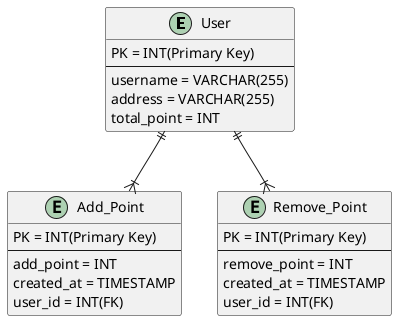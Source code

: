 @startuml

entity User{
    PK = INT(Primary Key)
    --
    username = VARCHAR(255)
    address = VARCHAR(255)
    total_point = INT
}

entity Add_Point{
    PK = INT(Primary Key)
    --
    add_point = INT
    created_at = TIMESTAMP
    user_id = INT(FK)
}

entity Remove_Point{
    PK = INT(Primary Key)
    --
    remove_point = INT
    created_at = TIMESTAMP
    user_id = INT(FK)
}

User ||--|{ Add_Point
User ||--|{ Remove_Point


@enduml